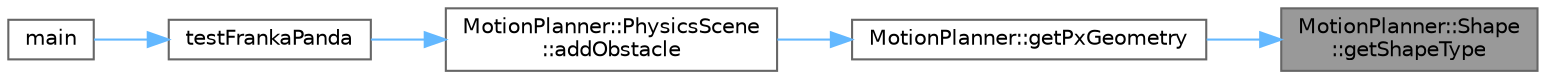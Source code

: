 digraph "MotionPlanner::Shape::getShapeType"
{
 // LATEX_PDF_SIZE
  bgcolor="transparent";
  edge [fontname=Helvetica,fontsize=10,labelfontname=Helvetica,labelfontsize=10];
  node [fontname=Helvetica,fontsize=10,shape=box,height=0.2,width=0.4];
  rankdir="RL";
  Node1 [label="MotionPlanner::Shape\l::getShapeType",height=0.2,width=0.4,color="gray40", fillcolor="grey60", style="filled", fontcolor="black",tooltip=" "];
  Node1 -> Node2 [dir="back",color="steelblue1",style="solid"];
  Node2 [label="MotionPlanner::getPxGeometry",height=0.2,width=0.4,color="grey40", fillcolor="white", style="filled",URL="$namespace_motion_planner.html#a9f065fef79f13d23e7c084691a30a62e",tooltip=" "];
  Node2 -> Node3 [dir="back",color="steelblue1",style="solid"];
  Node3 [label="MotionPlanner::PhysicsScene\l::addObstacle",height=0.2,width=0.4,color="grey40", fillcolor="white", style="filled",URL="$class_motion_planner_1_1_physics_scene.html#a505e5f84b92c7dd8c0c955f476842b6e",tooltip=" "];
  Node3 -> Node4 [dir="back",color="steelblue1",style="solid"];
  Node4 [label="testFrankaPanda",height=0.2,width=0.4,color="grey40", fillcolor="white", style="filled",URL="$main_8cpp.html#a6cbcdf8cc0f6c0e1374ac9a559f6114f",tooltip=" "];
  Node4 -> Node5 [dir="back",color="steelblue1",style="solid"];
  Node5 [label="main",height=0.2,width=0.4,color="grey40", fillcolor="white", style="filled",URL="$main_8cpp.html#ae66f6b31b5ad750f1fe042a706a4e3d4",tooltip=" "];
}
